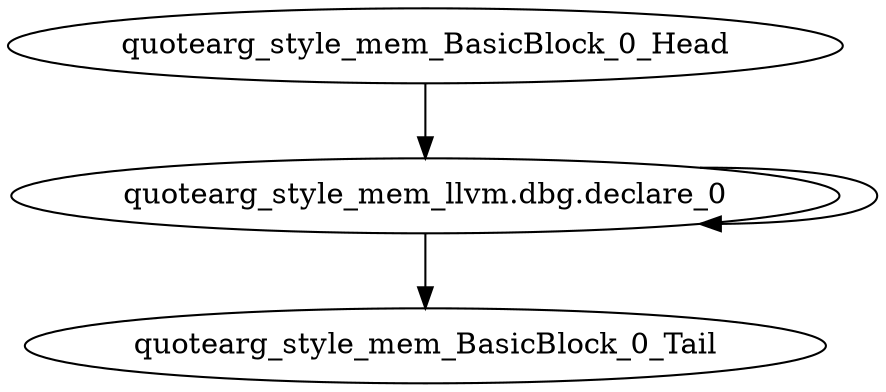 digraph G {
    "quotearg_style_mem_BasicBlock_0_Head" -> "quotearg_style_mem_llvm.dbg.declare_0"
    "quotearg_style_mem_llvm.dbg.declare_0" -> "quotearg_style_mem_llvm.dbg.declare_0"
    "quotearg_style_mem_llvm.dbg.declare_0" -> "quotearg_style_mem_BasicBlock_0_Tail"
}
